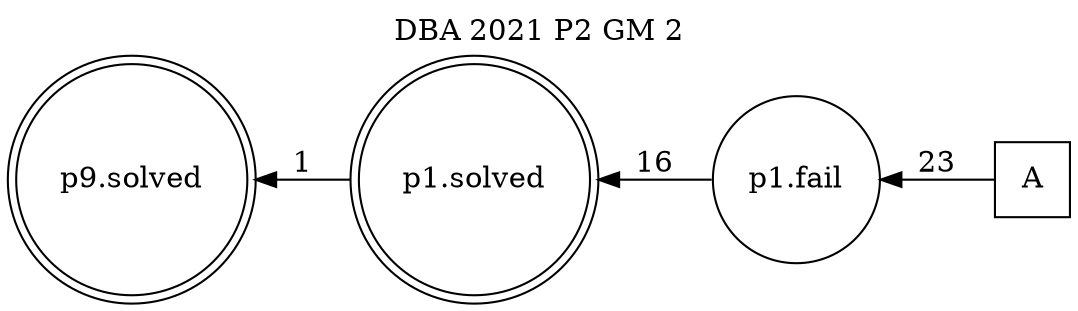 digraph DBA_2021_P2_GM_2 {
labelloc="tl"
label= " DBA 2021 P2 GM 2 "
rankdir="RL";
graph [ size=" 10 , 10 !"]

"A" [shape="square" label="A"]
"p1.fail" [shape="circle" label="p1.fail"]
"p1.solved" [shape="doublecircle" label="p1.solved"]
"p9.solved" [shape="doublecircle" label="p9.solved"]
"A" -> "p1.fail" [ label=23]
"p1.fail" -> "p1.solved" [ label=16]
"p1.solved" -> "p9.solved" [ label=1]
}
